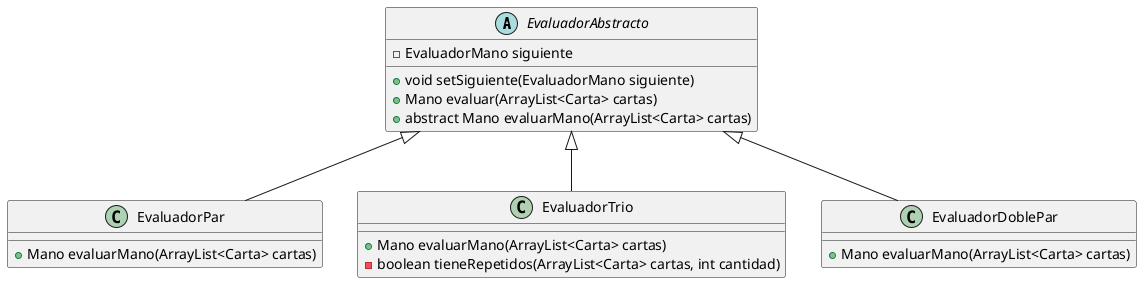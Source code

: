 @startuml
abstract class EvaluadorAbstracto {
    - EvaluadorMano siguiente
    + void setSiguiente(EvaluadorMano siguiente)
    + Mano evaluar(ArrayList<Carta> cartas)
    + abstract Mano evaluarMano(ArrayList<Carta> cartas)
}
class EvaluadorPar extends EvaluadorAbstracto {
    + Mano evaluarMano(ArrayList<Carta> cartas)
}
class EvaluadorTrio extends EvaluadorAbstracto {
    + Mano evaluarMano(ArrayList<Carta> cartas)
    - boolean tieneRepetidos(ArrayList<Carta> cartas, int cantidad)
}
class EvaluadorDoblePar extends EvaluadorAbstracto {
    + Mano evaluarMano(ArrayList<Carta> cartas)
}
@enduml